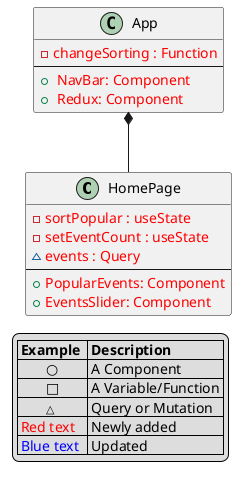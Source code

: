 @startuml FrontEndClassDiagram
class HomePage {
    - <color:red>sortPopular : useState
    - <color:red>setEventCount : useState
    ~ <color:red>events : Query 
    --
    + <color:red>PopularEvents: Component
    + <color:red>EventsSlider: Component
}

class App {
    - <color:red>changeSorting : Function
    --
    + <color:red> NavBar: Component
    + <color:red> Redux: Component
    }

App*-- HomePage    
legend
    |= Example  |= Description |
    |        ○ | A Component |
    |        □ | A Variable/Function |
    |        <size:11>△ | Query or Mutation |
    |<color:red> Red text | Newly added|
    |<color:blue> Blue text | Updated |
endlegend
@enduml
class CalendarPage {
}
class EventPage {
}
class AddEventPage {
}
class VerifyPage {
}
class AccountPage {
}
class LoginPage {
    }
